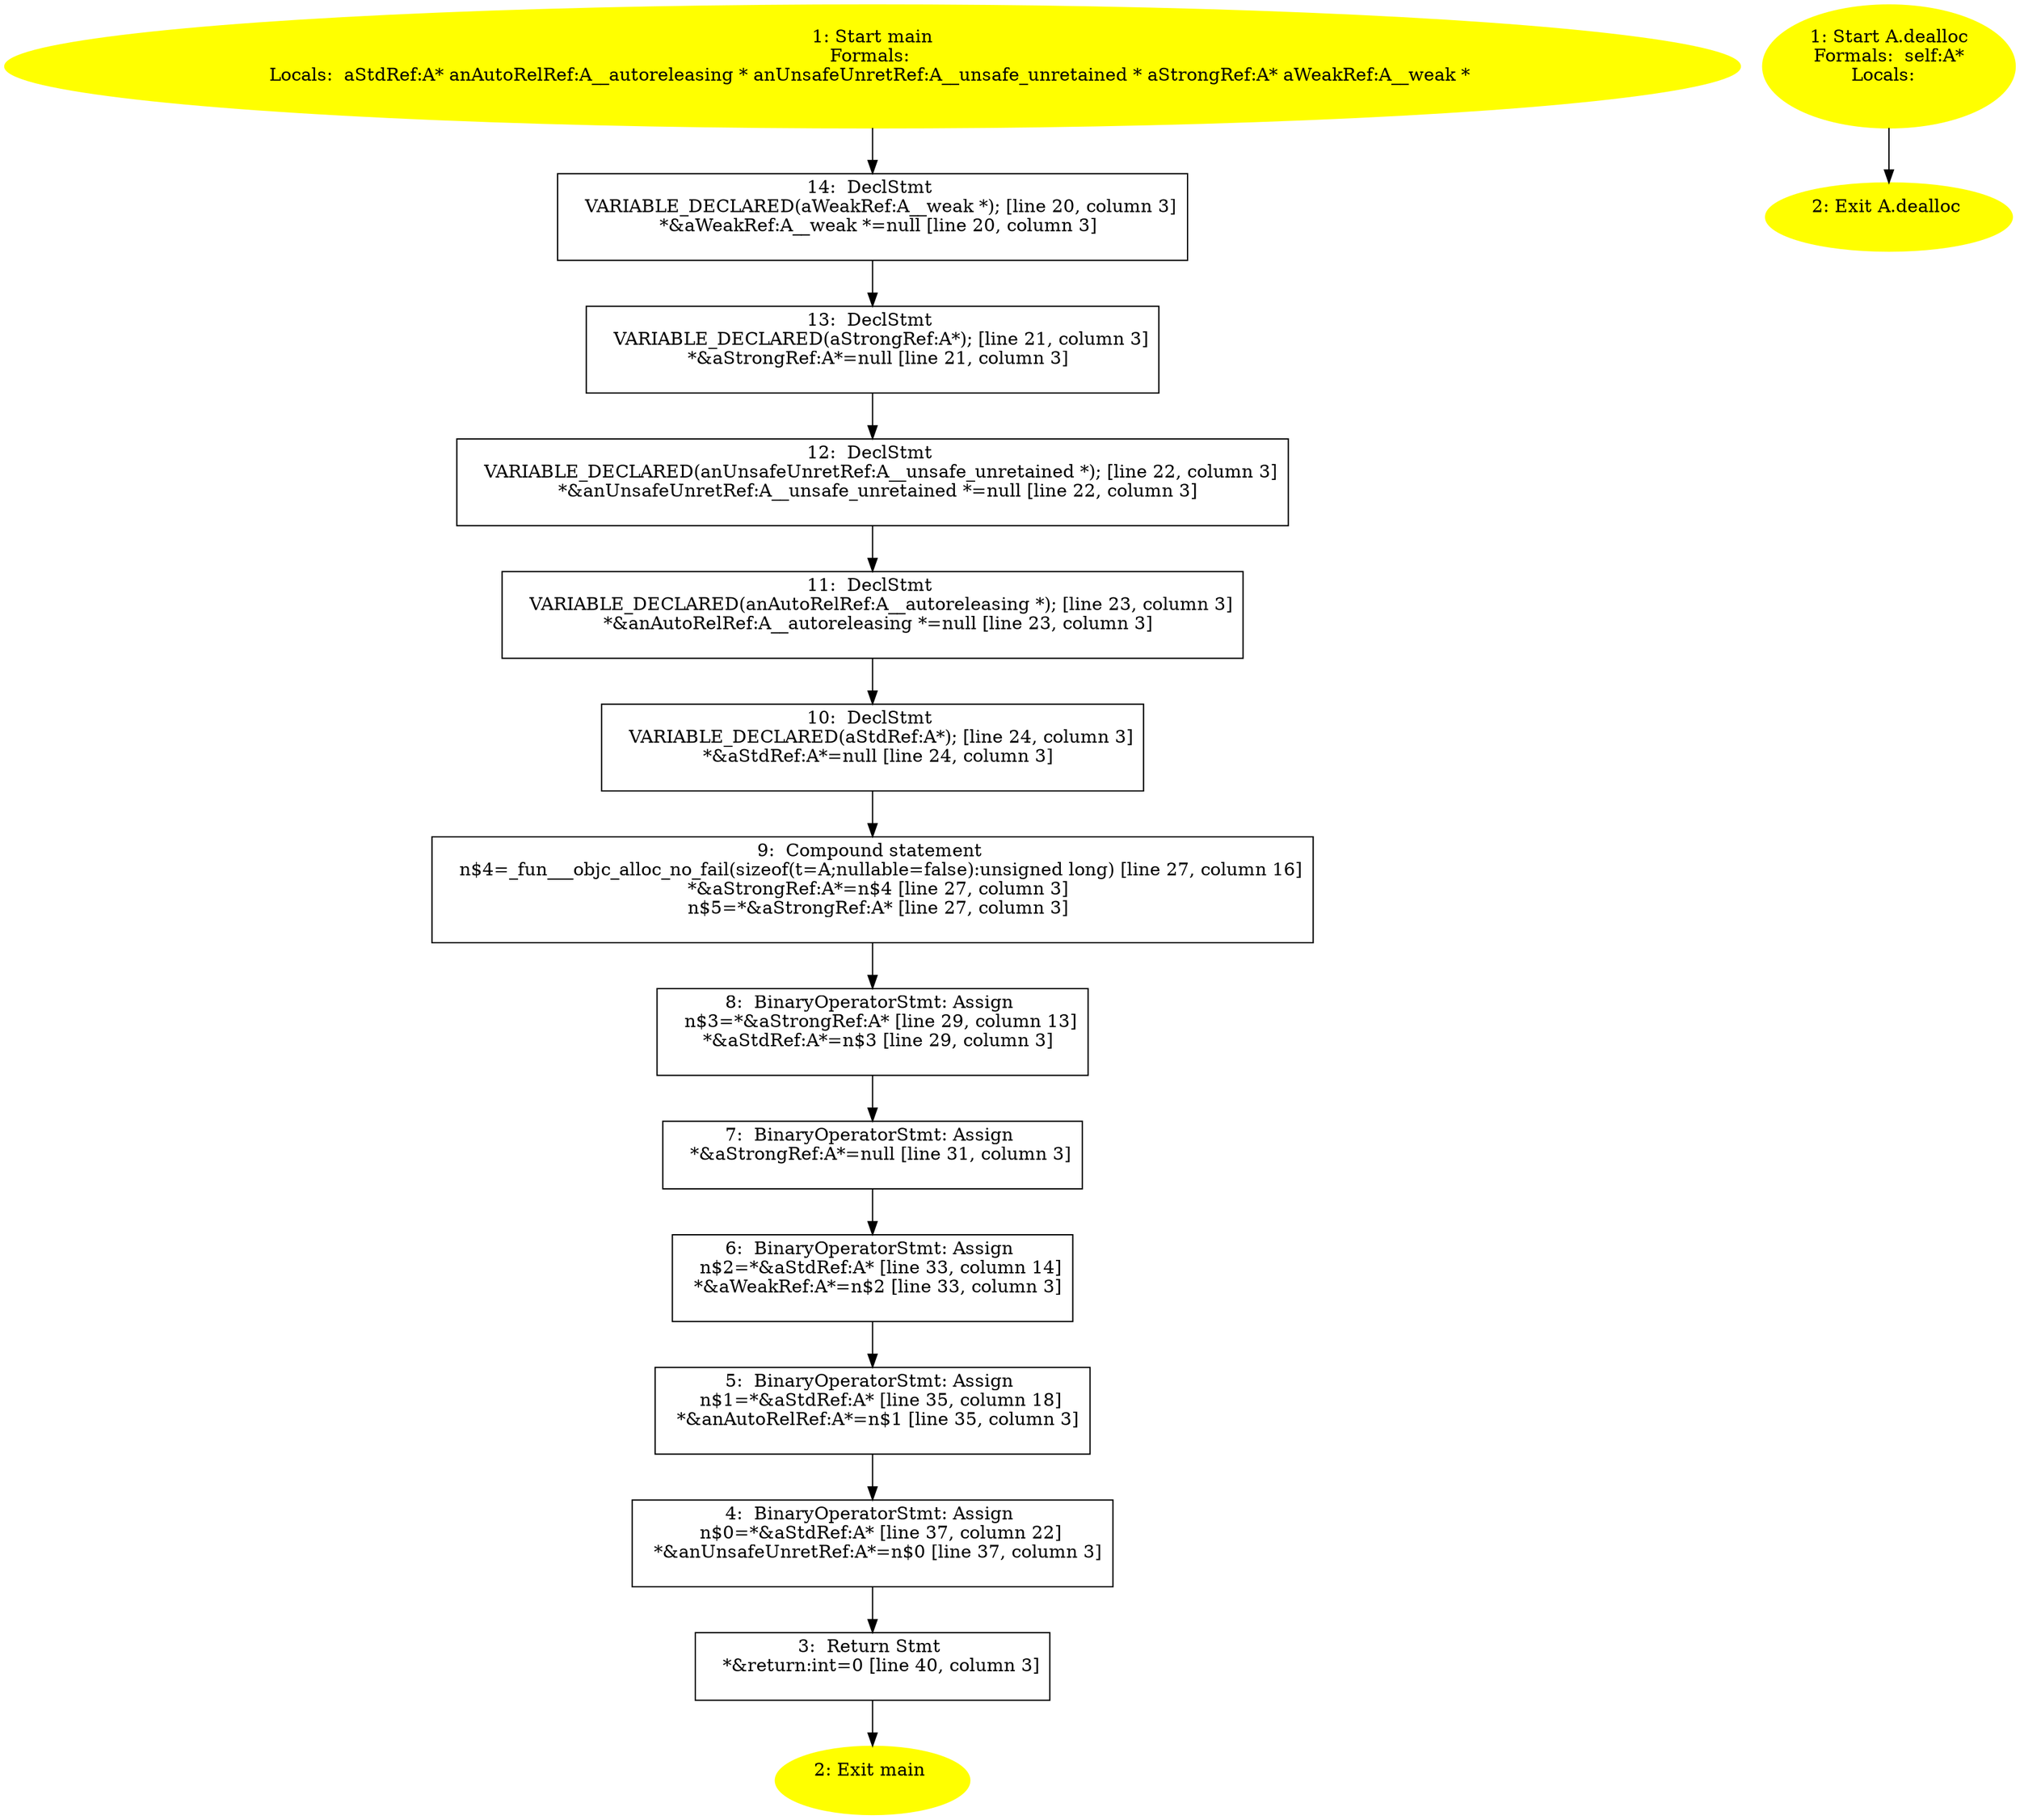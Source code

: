 /* @generated */
digraph cfg {
"main.fad58de7366495db_1" [label="1: Start main\nFormals: \nLocals:  aStdRef:A* anAutoRelRef:A__autoreleasing * anUnsafeUnretRef:A__unsafe_unretained * aStrongRef:A* aWeakRef:A__weak * \n  " color=yellow style=filled]
	

	 "main.fad58de7366495db_1" -> "main.fad58de7366495db_14" ;
"main.fad58de7366495db_2" [label="2: Exit main \n  " color=yellow style=filled]
	

"main.fad58de7366495db_3" [label="3:  Return Stmt \n   *&return:int=0 [line 40, column 3]\n " shape="box"]
	

	 "main.fad58de7366495db_3" -> "main.fad58de7366495db_2" ;
"main.fad58de7366495db_4" [label="4:  BinaryOperatorStmt: Assign \n   n$0=*&aStdRef:A* [line 37, column 22]\n  *&anUnsafeUnretRef:A*=n$0 [line 37, column 3]\n " shape="box"]
	

	 "main.fad58de7366495db_4" -> "main.fad58de7366495db_3" ;
"main.fad58de7366495db_5" [label="5:  BinaryOperatorStmt: Assign \n   n$1=*&aStdRef:A* [line 35, column 18]\n  *&anAutoRelRef:A*=n$1 [line 35, column 3]\n " shape="box"]
	

	 "main.fad58de7366495db_5" -> "main.fad58de7366495db_4" ;
"main.fad58de7366495db_6" [label="6:  BinaryOperatorStmt: Assign \n   n$2=*&aStdRef:A* [line 33, column 14]\n  *&aWeakRef:A*=n$2 [line 33, column 3]\n " shape="box"]
	

	 "main.fad58de7366495db_6" -> "main.fad58de7366495db_5" ;
"main.fad58de7366495db_7" [label="7:  BinaryOperatorStmt: Assign \n   *&aStrongRef:A*=null [line 31, column 3]\n " shape="box"]
	

	 "main.fad58de7366495db_7" -> "main.fad58de7366495db_6" ;
"main.fad58de7366495db_8" [label="8:  BinaryOperatorStmt: Assign \n   n$3=*&aStrongRef:A* [line 29, column 13]\n  *&aStdRef:A*=n$3 [line 29, column 3]\n " shape="box"]
	

	 "main.fad58de7366495db_8" -> "main.fad58de7366495db_7" ;
"main.fad58de7366495db_9" [label="9:  Compound statement \n   n$4=_fun___objc_alloc_no_fail(sizeof(t=A;nullable=false):unsigned long) [line 27, column 16]\n  *&aStrongRef:A*=n$4 [line 27, column 3]\n  n$5=*&aStrongRef:A* [line 27, column 3]\n " shape="box"]
	

	 "main.fad58de7366495db_9" -> "main.fad58de7366495db_8" ;
"main.fad58de7366495db_10" [label="10:  DeclStmt \n   VARIABLE_DECLARED(aStdRef:A*); [line 24, column 3]\n  *&aStdRef:A*=null [line 24, column 3]\n " shape="box"]
	

	 "main.fad58de7366495db_10" -> "main.fad58de7366495db_9" ;
"main.fad58de7366495db_11" [label="11:  DeclStmt \n   VARIABLE_DECLARED(anAutoRelRef:A__autoreleasing *); [line 23, column 3]\n  *&anAutoRelRef:A__autoreleasing *=null [line 23, column 3]\n " shape="box"]
	

	 "main.fad58de7366495db_11" -> "main.fad58de7366495db_10" ;
"main.fad58de7366495db_12" [label="12:  DeclStmt \n   VARIABLE_DECLARED(anUnsafeUnretRef:A__unsafe_unretained *); [line 22, column 3]\n  *&anUnsafeUnretRef:A__unsafe_unretained *=null [line 22, column 3]\n " shape="box"]
	

	 "main.fad58de7366495db_12" -> "main.fad58de7366495db_11" ;
"main.fad58de7366495db_13" [label="13:  DeclStmt \n   VARIABLE_DECLARED(aStrongRef:A*); [line 21, column 3]\n  *&aStrongRef:A*=null [line 21, column 3]\n " shape="box"]
	

	 "main.fad58de7366495db_13" -> "main.fad58de7366495db_12" ;
"main.fad58de7366495db_14" [label="14:  DeclStmt \n   VARIABLE_DECLARED(aWeakRef:A__weak *); [line 20, column 3]\n  *&aWeakRef:A__weak *=null [line 20, column 3]\n " shape="box"]
	

	 "main.fad58de7366495db_14" -> "main.fad58de7366495db_13" ;
"dealloc#A#[instance].cb1004dc8428c0dc_1" [label="1: Start A.dealloc\nFormals:  self:A*\nLocals:  \n  " color=yellow style=filled]
	

	 "dealloc#A#[instance].cb1004dc8428c0dc_1" -> "dealloc#A#[instance].cb1004dc8428c0dc_2" ;
"dealloc#A#[instance].cb1004dc8428c0dc_2" [label="2: Exit A.dealloc \n  " color=yellow style=filled]
	

}
